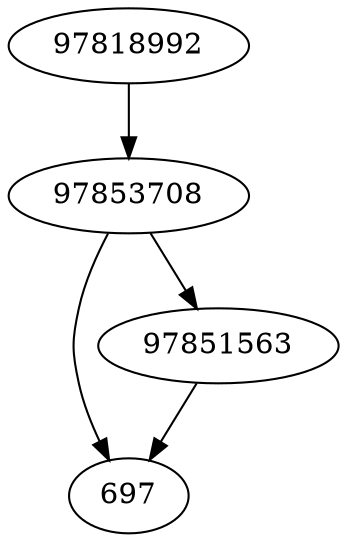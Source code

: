 strict digraph  {
97818992;
697;
97851563;
97853708;
97818992 -> 97853708;
97851563 -> 697;
97853708 -> 97851563;
97853708 -> 697;
}
